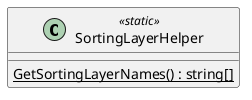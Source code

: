 @startuml
class SortingLayerHelper <<static>> {
    {static} GetSortingLayerNames() : string[]
}
@enduml
